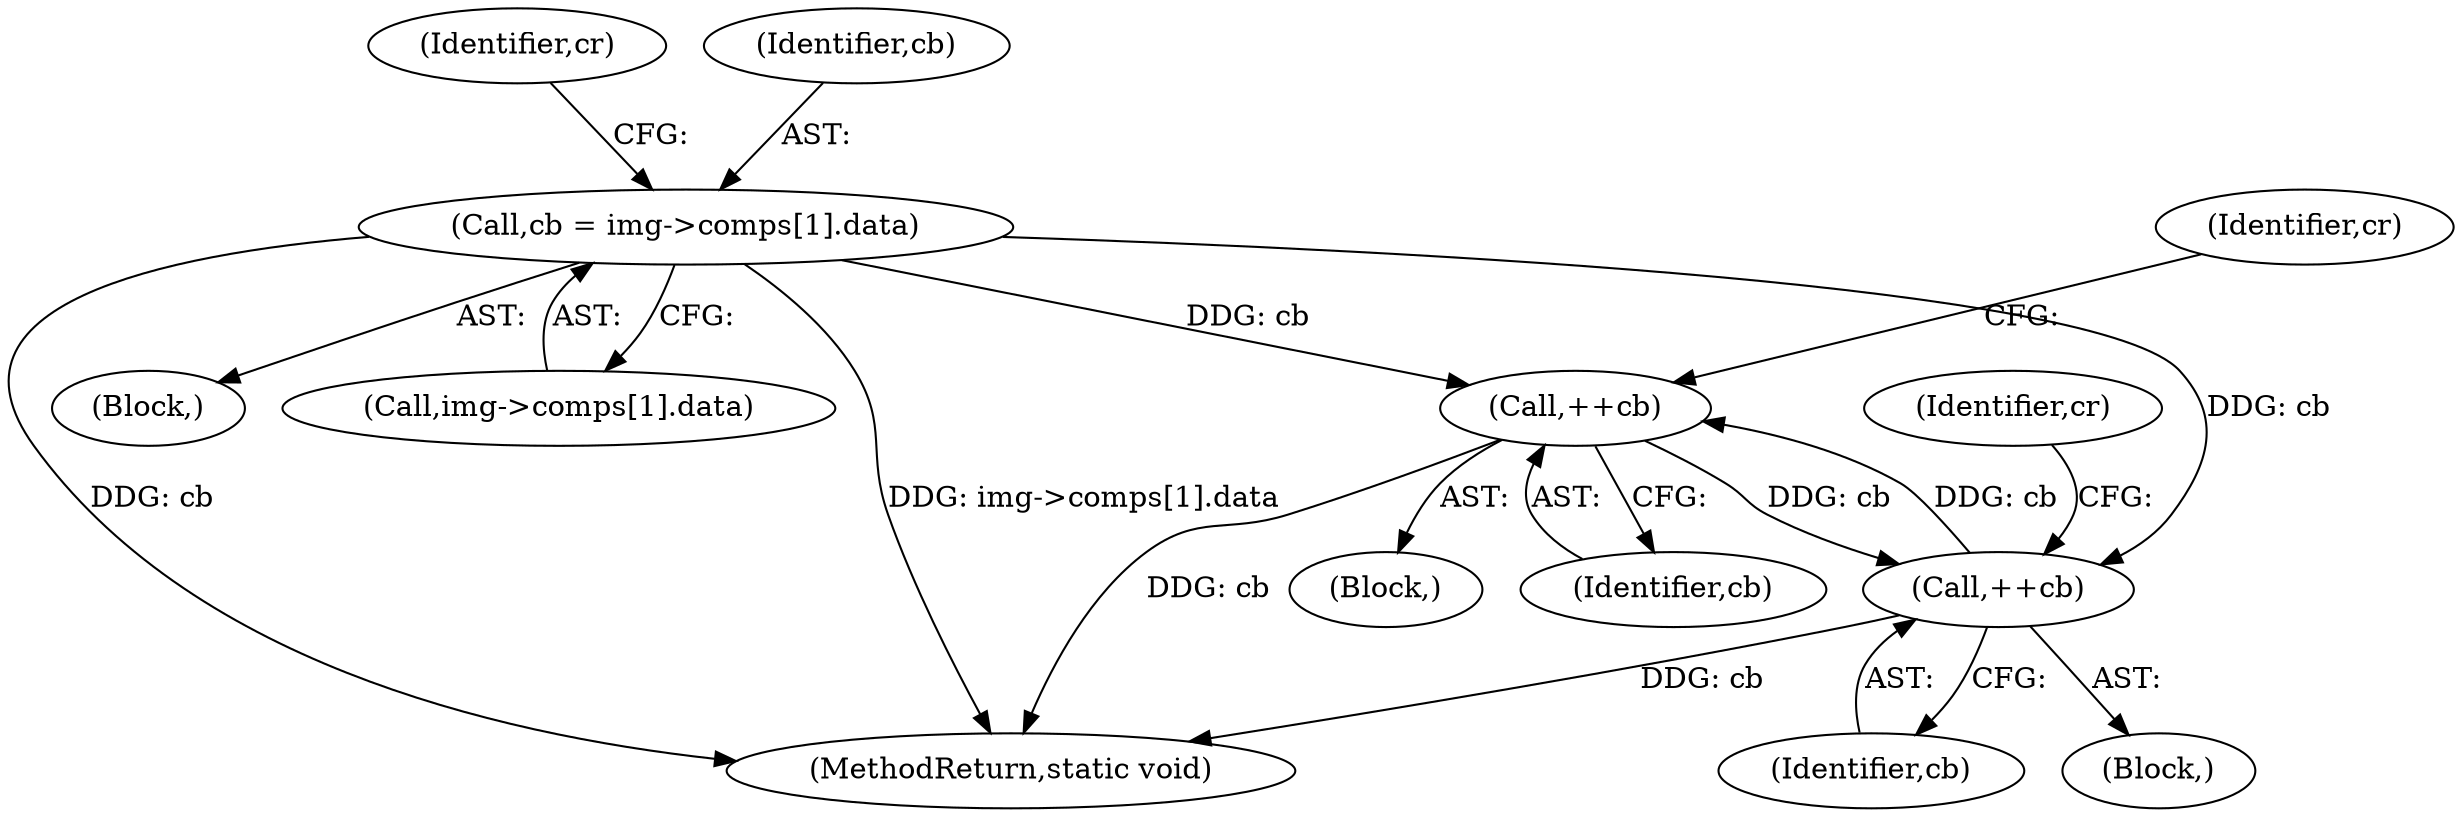 digraph "0_openjpeg_15f081c89650dccee4aa4ae66f614c3fdb268767_1@pointer" {
"1000317" [label="(Call,++cb)"];
"1000181" [label="(Call,cb = img->comps[1].data)"];
"1000346" [label="(Call,++cb)"];
"1000317" [label="(Call,++cb)"];
"1000191" [label="(Identifier,cr)"];
"1000317" [label="(Call,++cb)"];
"1000346" [label="(Call,++cb)"];
"1000320" [label="(Identifier,cr)"];
"1000103" [label="(Block,)"];
"1000347" [label="(Identifier,cb)"];
"1000276" [label="(Block,)"];
"1000325" [label="(Block,)"];
"1000349" [label="(Identifier,cr)"];
"1000318" [label="(Identifier,cb)"];
"1000181" [label="(Call,cb = img->comps[1].data)"];
"1000183" [label="(Call,img->comps[1].data)"];
"1000511" [label="(MethodReturn,static void)"];
"1000182" [label="(Identifier,cb)"];
"1000317" -> "1000276"  [label="AST: "];
"1000317" -> "1000318"  [label="CFG: "];
"1000318" -> "1000317"  [label="AST: "];
"1000320" -> "1000317"  [label="CFG: "];
"1000317" -> "1000511"  [label="DDG: cb"];
"1000181" -> "1000317"  [label="DDG: cb"];
"1000346" -> "1000317"  [label="DDG: cb"];
"1000317" -> "1000346"  [label="DDG: cb"];
"1000181" -> "1000103"  [label="AST: "];
"1000181" -> "1000183"  [label="CFG: "];
"1000182" -> "1000181"  [label="AST: "];
"1000183" -> "1000181"  [label="AST: "];
"1000191" -> "1000181"  [label="CFG: "];
"1000181" -> "1000511"  [label="DDG: cb"];
"1000181" -> "1000511"  [label="DDG: img->comps[1].data"];
"1000181" -> "1000346"  [label="DDG: cb"];
"1000346" -> "1000325"  [label="AST: "];
"1000346" -> "1000347"  [label="CFG: "];
"1000347" -> "1000346"  [label="AST: "];
"1000349" -> "1000346"  [label="CFG: "];
"1000346" -> "1000511"  [label="DDG: cb"];
}
